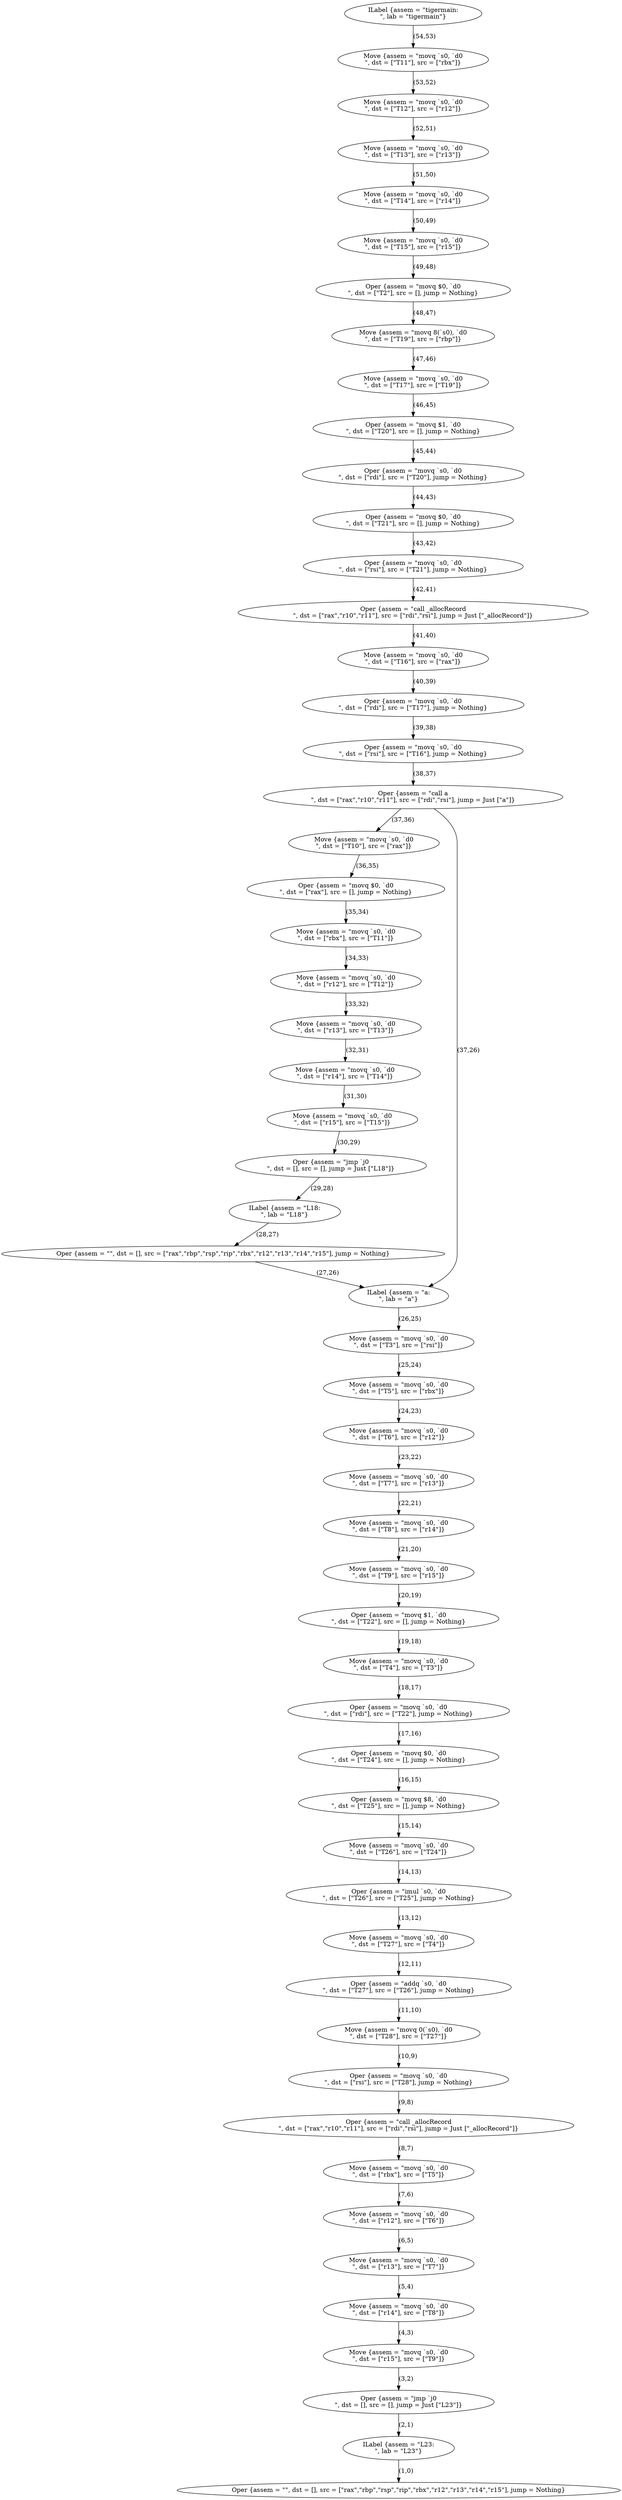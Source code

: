 strict digraph FlowGraph {
    54 [label="ILabel {assem = \"tigermain:\n\", lab = \"tigermain\"}"];
    53 [label="Move {assem = \"movq `s0, `d0\n\", dst = [\"T11\"], src = [\"rbx\"]}"];
    52 [label="Move {assem = \"movq `s0, `d0\n\", dst = [\"T12\"], src = [\"r12\"]}"];
    51 [label="Move {assem = \"movq `s0, `d0\n\", dst = [\"T13\"], src = [\"r13\"]}"];
    50 [label="Move {assem = \"movq `s0, `d0\n\", dst = [\"T14\"], src = [\"r14\"]}"];
    49 [label="Move {assem = \"movq `s0, `d0\n\", dst = [\"T15\"], src = [\"r15\"]}"];
    48 [label="Oper {assem = \"movq $0, `d0\n\", dst = [\"T2\"], src = [], jump = Nothing}"];
    47 [label="Move {assem = \"movq 8(`s0), `d0\n\", dst = [\"T19\"], src = [\"rbp\"]}"];
    46 [label="Move {assem = \"movq `s0, `d0\n\", dst = [\"T17\"], src = [\"T19\"]}"];
    45 [label="Oper {assem = \"movq $1, `d0\n\", dst = [\"T20\"], src = [], jump = Nothing}"];
    44 [label="Oper {assem = \"movq `s0, `d0\n\", dst = [\"rdi\"], src = [\"T20\"], jump = Nothing}"];
    43 [label="Oper {assem = \"movq $0, `d0\n\", dst = [\"T21\"], src = [], jump = Nothing}"];
    42 [label="Oper {assem = \"movq `s0, `d0\n\", dst = [\"rsi\"], src = [\"T21\"], jump = Nothing}"];
    41 [label="Oper {assem = \"call _allocRecord\n\", dst = [\"rax\",\"r10\",\"r11\"], src = [\"rdi\",\"rsi\"], jump = Just [\"_allocRecord\"]}"];
    40 [label="Move {assem = \"movq `s0, `d0\n\", dst = [\"T16\"], src = [\"rax\"]}"];
    39 [label="Oper {assem = \"movq `s0, `d0\n\", dst = [\"rdi\"], src = [\"T17\"], jump = Nothing}"];
    38 [label="Oper {assem = \"movq `s0, `d0\n\", dst = [\"rsi\"], src = [\"T16\"], jump = Nothing}"];
    37 [label="Oper {assem = \"call a\n\", dst = [\"rax\",\"r10\",\"r11\"], src = [\"rdi\",\"rsi\"], jump = Just [\"a\"]}"];
    36 [label="Move {assem = \"movq `s0, `d0\n\", dst = [\"T10\"], src = [\"rax\"]}"];
    35 [label="Oper {assem = \"movq $0, `d0\n\", dst = [\"rax\"], src = [], jump = Nothing}"];
    34 [label="Move {assem = \"movq `s0, `d0\n\", dst = [\"rbx\"], src = [\"T11\"]}"];
    33 [label="Move {assem = \"movq `s0, `d0\n\", dst = [\"r12\"], src = [\"T12\"]}"];
    32 [label="Move {assem = \"movq `s0, `d0\n\", dst = [\"r13\"], src = [\"T13\"]}"];
    31 [label="Move {assem = \"movq `s0, `d0\n\", dst = [\"r14\"], src = [\"T14\"]}"];
    30 [label="Move {assem = \"movq `s0, `d0\n\", dst = [\"r15\"], src = [\"T15\"]}"];
    29 [label="Oper {assem = \"jmp `j0\n\", dst = [], src = [], jump = Just [\"L18\"]}"];
    28 [label="ILabel {assem = \"L18:\n\", lab = \"L18\"}"];
    27 [label="Oper {assem = \"\", dst = [], src = [\"rax\",\"rbp\",\"rsp\",\"rip\",\"rbx\",\"r12\",\"r13\",\"r14\",\"r15\"], jump = Nothing}"];
    26 [label="ILabel {assem = \"a:\n\", lab = \"a\"}"];
    25 [label="Move {assem = \"movq `s0, `d0\n\", dst = [\"T3\"], src = [\"rsi\"]}"];
    24 [label="Move {assem = \"movq `s0, `d0\n\", dst = [\"T5\"], src = [\"rbx\"]}"];
    23 [label="Move {assem = \"movq `s0, `d0\n\", dst = [\"T6\"], src = [\"r12\"]}"];
    22 [label="Move {assem = \"movq `s0, `d0\n\", dst = [\"T7\"], src = [\"r13\"]}"];
    21 [label="Move {assem = \"movq `s0, `d0\n\", dst = [\"T8\"], src = [\"r14\"]}"];
    20 [label="Move {assem = \"movq `s0, `d0\n\", dst = [\"T9\"], src = [\"r15\"]}"];
    19 [label="Oper {assem = \"movq $1, `d0\n\", dst = [\"T22\"], src = [], jump = Nothing}"];
    18 [label="Move {assem = \"movq `s0, `d0\n\", dst = [\"T4\"], src = [\"T3\"]}"];
    17 [label="Oper {assem = \"movq `s0, `d0\n\", dst = [\"rdi\"], src = [\"T22\"], jump = Nothing}"];
    16 [label="Oper {assem = \"movq $0, `d0\n\", dst = [\"T24\"], src = [], jump = Nothing}"];
    15 [label="Oper {assem = \"movq $8, `d0\n\", dst = [\"T25\"], src = [], jump = Nothing}"];
    14 [label="Move {assem = \"movq `s0, `d0\n\", dst = [\"T26\"], src = [\"T24\"]}"];
    13 [label="Oper {assem = \"imul `s0, `d0\n\", dst = [\"T26\"], src = [\"T25\"], jump = Nothing}"];
    12 [label="Move {assem = \"movq `s0, `d0\n\", dst = [\"T27\"], src = [\"T4\"]}"];
    11 [label="Oper {assem = \"addq `s0, `d0\n\", dst = [\"T27\"], src = [\"T26\"], jump = Nothing}"];
    10 [label="Move {assem = \"movq 0(`s0), `d0\n\", dst = [\"T28\"], src = [\"T27\"]}"];
    9 [label="Oper {assem = \"movq `s0, `d0\n\", dst = [\"rsi\"], src = [\"T28\"], jump = Nothing}"];
    8 [label="Oper {assem = \"call _allocRecord\n\", dst = [\"rax\",\"r10\",\"r11\"], src = [\"rdi\",\"rsi\"], jump = Just [\"_allocRecord\"]}"];
    7 [label="Move {assem = \"movq `s0, `d0\n\", dst = [\"rbx\"], src = [\"T5\"]}"];
    6 [label="Move {assem = \"movq `s0, `d0\n\", dst = [\"r12\"], src = [\"T6\"]}"];
    5 [label="Move {assem = \"movq `s0, `d0\n\", dst = [\"r13\"], src = [\"T7\"]}"];
    4 [label="Move {assem = \"movq `s0, `d0\n\", dst = [\"r14\"], src = [\"T8\"]}"];
    3 [label="Move {assem = \"movq `s0, `d0\n\", dst = [\"r15\"], src = [\"T9\"]}"];
    2 [label="Oper {assem = \"jmp `j0\n\", dst = [], src = [], jump = Just [\"L23\"]}"];
    1 [label="ILabel {assem = \"L23:\n\", lab = \"L23\"}"];
    0 [label="Oper {assem = \"\", dst = [], src = [\"rax\",\"rbp\",\"rsp\",\"rip\",\"rbx\",\"r12\",\"r13\",\"r14\",\"r15\"], jump = Nothing}"];
    54 -> 53 [label="(54,53)"];
    53 -> 52 [label="(53,52)"];
    52 -> 51 [label="(52,51)"];
    51 -> 50 [label="(51,50)"];
    50 -> 49 [label="(50,49)"];
    49 -> 48 [label="(49,48)"];
    48 -> 47 [label="(48,47)"];
    47 -> 46 [label="(47,46)"];
    46 -> 45 [label="(46,45)"];
    45 -> 44 [label="(45,44)"];
    44 -> 43 [label="(44,43)"];
    43 -> 42 [label="(43,42)"];
    42 -> 41 [label="(42,41)"];
    41 -> 40 [label="(41,40)"];
    40 -> 39 [label="(40,39)"];
    39 -> 38 [label="(39,38)"];
    38 -> 37 [label="(38,37)"];
    37 -> 26 [label="(37,26)"];
    37 -> 36 [label="(37,36)"];
    36 -> 35 [label="(36,35)"];
    35 -> 34 [label="(35,34)"];
    34 -> 33 [label="(34,33)"];
    33 -> 32 [label="(33,32)"];
    32 -> 31 [label="(32,31)"];
    31 -> 30 [label="(31,30)"];
    30 -> 29 [label="(30,29)"];
    29 -> 28 [label="(29,28)"];
    28 -> 27 [label="(28,27)"];
    27 -> 26 [label="(27,26)"];
    26 -> 25 [label="(26,25)"];
    25 -> 24 [label="(25,24)"];
    24 -> 23 [label="(24,23)"];
    23 -> 22 [label="(23,22)"];
    22 -> 21 [label="(22,21)"];
    21 -> 20 [label="(21,20)"];
    20 -> 19 [label="(20,19)"];
    19 -> 18 [label="(19,18)"];
    18 -> 17 [label="(18,17)"];
    17 -> 16 [label="(17,16)"];
    16 -> 15 [label="(16,15)"];
    15 -> 14 [label="(15,14)"];
    14 -> 13 [label="(14,13)"];
    13 -> 12 [label="(13,12)"];
    12 -> 11 [label="(12,11)"];
    11 -> 10 [label="(11,10)"];
    10 -> 9 [label="(10,9)"];
    9 -> 8 [label="(9,8)"];
    8 -> 7 [label="(8,7)"];
    7 -> 6 [label="(7,6)"];
    6 -> 5 [label="(6,5)"];
    5 -> 4 [label="(5,4)"];
    4 -> 3 [label="(4,3)"];
    3 -> 2 [label="(3,2)"];
    2 -> 1 [label="(2,1)"];
    1 -> 0 [label="(1,0)"];
}